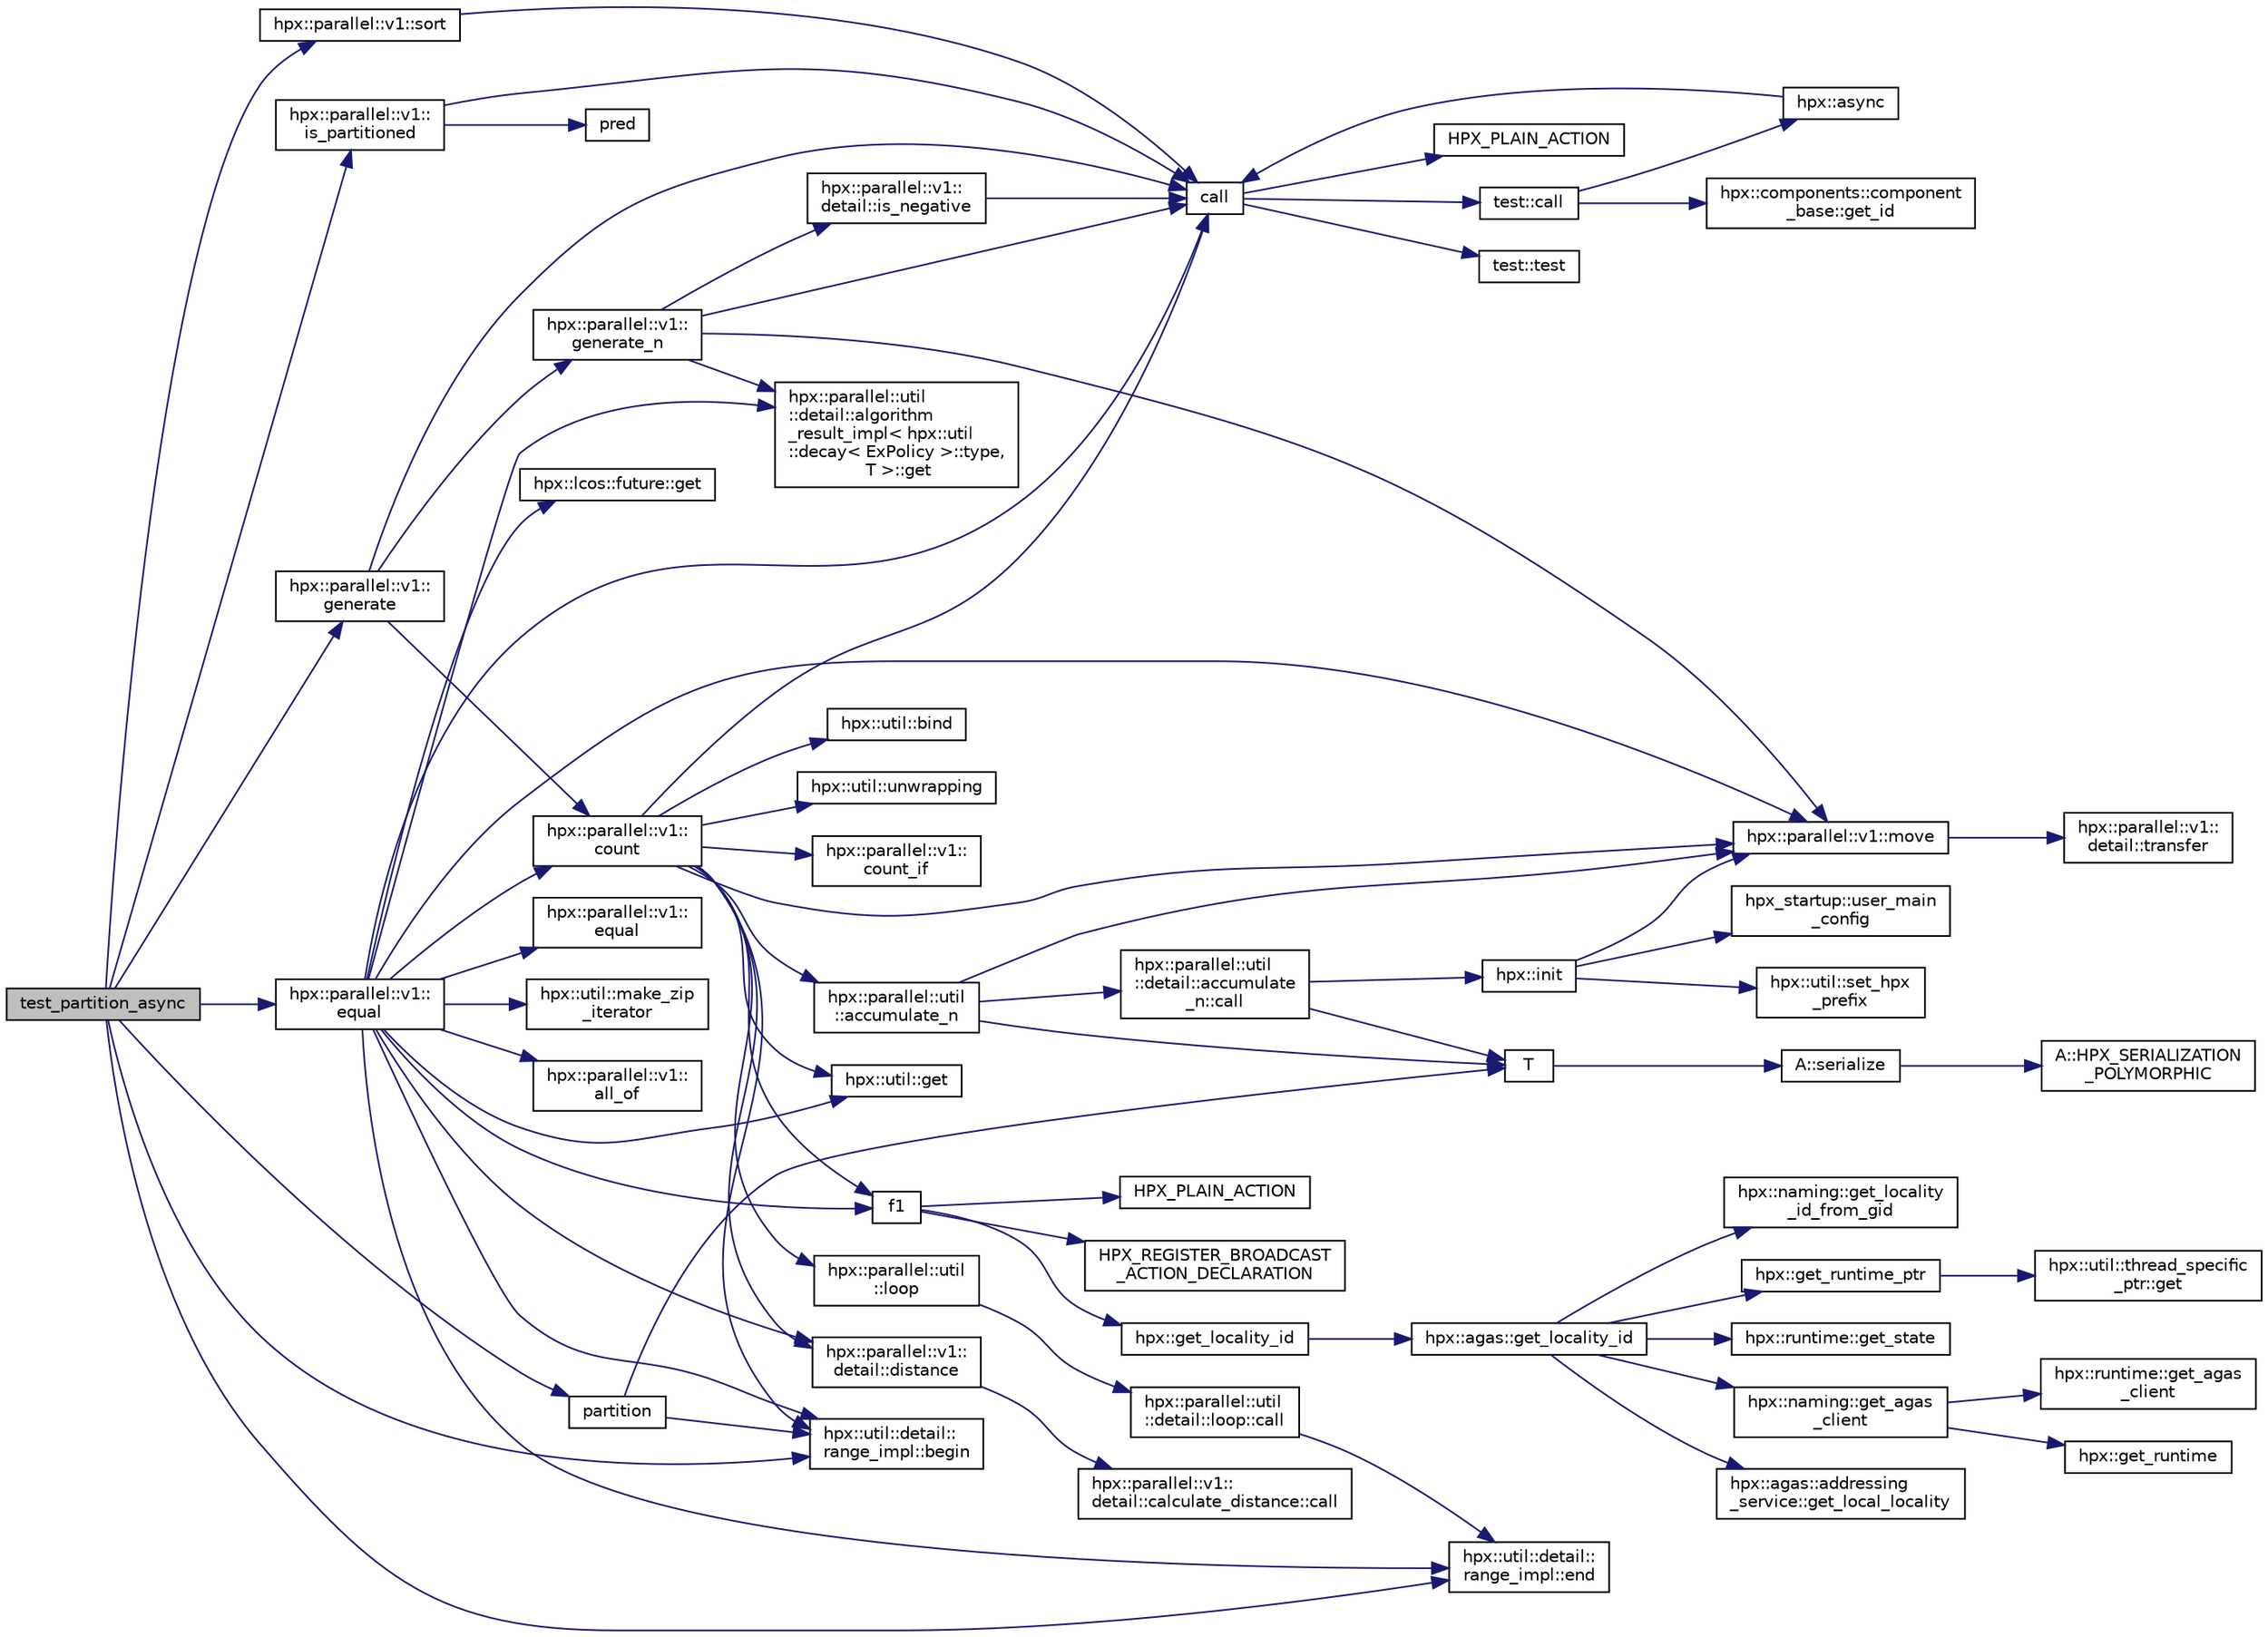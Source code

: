 digraph "test_partition_async"
{
  edge [fontname="Helvetica",fontsize="10",labelfontname="Helvetica",labelfontsize="10"];
  node [fontname="Helvetica",fontsize="10",shape=record];
  rankdir="LR";
  Node170 [label="test_partition_async",height=0.2,width=0.4,color="black", fillcolor="grey75", style="filled", fontcolor="black"];
  Node170 -> Node171 [color="midnightblue",fontsize="10",style="solid",fontname="Helvetica"];
  Node171 [label="hpx::parallel::v1::\lgenerate",height=0.2,width=0.4,color="black", fillcolor="white", style="filled",URL="$db/db9/namespacehpx_1_1parallel_1_1v1.html#a1f74f2be2954d6fbd8278df5fedb946a"];
  Node171 -> Node172 [color="midnightblue",fontsize="10",style="solid",fontname="Helvetica"];
  Node172 [label="hpx::parallel::v1::\lgenerate_n",height=0.2,width=0.4,color="black", fillcolor="white", style="filled",URL="$db/db9/namespacehpx_1_1parallel_1_1v1.html#a9fd6a170d9742750007e88805764ec8a"];
  Node172 -> Node173 [color="midnightblue",fontsize="10",style="solid",fontname="Helvetica"];
  Node173 [label="hpx::parallel::v1::\ldetail::is_negative",height=0.2,width=0.4,color="black", fillcolor="white", style="filled",URL="$d2/ddd/namespacehpx_1_1parallel_1_1v1_1_1detail.html#adf2e40fc4b20ad0fd442ee3118a4d527"];
  Node173 -> Node174 [color="midnightblue",fontsize="10",style="solid",fontname="Helvetica"];
  Node174 [label="call",height=0.2,width=0.4,color="black", fillcolor="white", style="filled",URL="$d2/d67/promise__1620_8cpp.html#a58357f0b82bc761e1d0b9091ed563a70"];
  Node174 -> Node175 [color="midnightblue",fontsize="10",style="solid",fontname="Helvetica"];
  Node175 [label="test::test",height=0.2,width=0.4,color="black", fillcolor="white", style="filled",URL="$d8/d89/structtest.html#ab42d5ece712d716b04cb3f686f297a26"];
  Node174 -> Node176 [color="midnightblue",fontsize="10",style="solid",fontname="Helvetica"];
  Node176 [label="HPX_PLAIN_ACTION",height=0.2,width=0.4,color="black", fillcolor="white", style="filled",URL="$d2/d67/promise__1620_8cpp.html#ab96aab827a4b1fcaf66cfe0ba83fef23"];
  Node174 -> Node177 [color="midnightblue",fontsize="10",style="solid",fontname="Helvetica"];
  Node177 [label="test::call",height=0.2,width=0.4,color="black", fillcolor="white", style="filled",URL="$d8/d89/structtest.html#aeb29e7ed6518b9426ccf1344c52620ae"];
  Node177 -> Node178 [color="midnightblue",fontsize="10",style="solid",fontname="Helvetica"];
  Node178 [label="hpx::async",height=0.2,width=0.4,color="black", fillcolor="white", style="filled",URL="$d8/d83/namespacehpx.html#acb7d8e37b73b823956ce144f9a57eaa4"];
  Node178 -> Node174 [color="midnightblue",fontsize="10",style="solid",fontname="Helvetica"];
  Node177 -> Node179 [color="midnightblue",fontsize="10",style="solid",fontname="Helvetica"];
  Node179 [label="hpx::components::component\l_base::get_id",height=0.2,width=0.4,color="black", fillcolor="white", style="filled",URL="$d2/de6/classhpx_1_1components_1_1component__base.html#a4c8fd93514039bdf01c48d66d82b19cd"];
  Node172 -> Node180 [color="midnightblue",fontsize="10",style="solid",fontname="Helvetica"];
  Node180 [label="hpx::parallel::util\l::detail::algorithm\l_result_impl\< hpx::util\l::decay\< ExPolicy \>::type,\l T \>::get",height=0.2,width=0.4,color="black", fillcolor="white", style="filled",URL="$d2/d42/structhpx_1_1parallel_1_1util_1_1detail_1_1algorithm__result__impl.html#ab5b051e8ec74eff5e0e62fd63f5d377e"];
  Node172 -> Node181 [color="midnightblue",fontsize="10",style="solid",fontname="Helvetica"];
  Node181 [label="hpx::parallel::v1::move",height=0.2,width=0.4,color="black", fillcolor="white", style="filled",URL="$db/db9/namespacehpx_1_1parallel_1_1v1.html#aa7c4ede081ce786c9d1eb1adff495cfc"];
  Node181 -> Node182 [color="midnightblue",fontsize="10",style="solid",fontname="Helvetica"];
  Node182 [label="hpx::parallel::v1::\ldetail::transfer",height=0.2,width=0.4,color="black", fillcolor="white", style="filled",URL="$d2/ddd/namespacehpx_1_1parallel_1_1v1_1_1detail.html#ab1b56a05e1885ca7cc7ffa1804dd2f3c"];
  Node172 -> Node174 [color="midnightblue",fontsize="10",style="solid",fontname="Helvetica"];
  Node171 -> Node183 [color="midnightblue",fontsize="10",style="solid",fontname="Helvetica"];
  Node183 [label="hpx::parallel::v1::\lcount",height=0.2,width=0.4,color="black", fillcolor="white", style="filled",URL="$db/db9/namespacehpx_1_1parallel_1_1v1.html#a19d058114a2bd44801aab4176b188e23"];
  Node183 -> Node184 [color="midnightblue",fontsize="10",style="solid",fontname="Helvetica"];
  Node184 [label="hpx::parallel::v1::\lcount_if",height=0.2,width=0.4,color="black", fillcolor="white", style="filled",URL="$db/db9/namespacehpx_1_1parallel_1_1v1.html#ad836ff017ec208c2d6388a9b47b05ce0"];
  Node183 -> Node185 [color="midnightblue",fontsize="10",style="solid",fontname="Helvetica"];
  Node185 [label="f1",height=0.2,width=0.4,color="black", fillcolor="white", style="filled",URL="$d8/d8b/broadcast_8cpp.html#a1751fbd41f2529b84514a9dbd767959a"];
  Node185 -> Node186 [color="midnightblue",fontsize="10",style="solid",fontname="Helvetica"];
  Node186 [label="hpx::get_locality_id",height=0.2,width=0.4,color="black", fillcolor="white", style="filled",URL="$d8/d83/namespacehpx.html#a158d7c54a657bb364c1704033010697b",tooltip="Return the number of the locality this function is being called from. "];
  Node186 -> Node187 [color="midnightblue",fontsize="10",style="solid",fontname="Helvetica"];
  Node187 [label="hpx::agas::get_locality_id",height=0.2,width=0.4,color="black", fillcolor="white", style="filled",URL="$dc/d54/namespacehpx_1_1agas.html#a491cc2ddecdf0f1a9129900caa6a4d3e"];
  Node187 -> Node188 [color="midnightblue",fontsize="10",style="solid",fontname="Helvetica"];
  Node188 [label="hpx::get_runtime_ptr",height=0.2,width=0.4,color="black", fillcolor="white", style="filled",URL="$d8/d83/namespacehpx.html#af29daf2bb3e01b4d6495a1742b6cce64"];
  Node188 -> Node189 [color="midnightblue",fontsize="10",style="solid",fontname="Helvetica"];
  Node189 [label="hpx::util::thread_specific\l_ptr::get",height=0.2,width=0.4,color="black", fillcolor="white", style="filled",URL="$d4/d4c/structhpx_1_1util_1_1thread__specific__ptr.html#a3b27d8520710478aa41d1f74206bdba9"];
  Node187 -> Node190 [color="midnightblue",fontsize="10",style="solid",fontname="Helvetica"];
  Node190 [label="hpx::runtime::get_state",height=0.2,width=0.4,color="black", fillcolor="white", style="filled",URL="$d0/d7b/classhpx_1_1runtime.html#ab405f80e060dac95d624520f38b0524c"];
  Node187 -> Node191 [color="midnightblue",fontsize="10",style="solid",fontname="Helvetica"];
  Node191 [label="hpx::naming::get_agas\l_client",height=0.2,width=0.4,color="black", fillcolor="white", style="filled",URL="$d4/dc9/namespacehpx_1_1naming.html#a0408fffd5d34b620712a801b0ae3b032"];
  Node191 -> Node192 [color="midnightblue",fontsize="10",style="solid",fontname="Helvetica"];
  Node192 [label="hpx::get_runtime",height=0.2,width=0.4,color="black", fillcolor="white", style="filled",URL="$d8/d83/namespacehpx.html#aef902cc6c7dd3b9fbadf34d1e850a070"];
  Node191 -> Node193 [color="midnightblue",fontsize="10",style="solid",fontname="Helvetica"];
  Node193 [label="hpx::runtime::get_agas\l_client",height=0.2,width=0.4,color="black", fillcolor="white", style="filled",URL="$d0/d7b/classhpx_1_1runtime.html#aeb5dddd30d6b9861669af8ad44d1a96a"];
  Node187 -> Node194 [color="midnightblue",fontsize="10",style="solid",fontname="Helvetica"];
  Node194 [label="hpx::agas::addressing\l_service::get_local_locality",height=0.2,width=0.4,color="black", fillcolor="white", style="filled",URL="$db/d58/structhpx_1_1agas_1_1addressing__service.html#ab52c19a37c2a7a006c6c15f90ad0539c"];
  Node187 -> Node195 [color="midnightblue",fontsize="10",style="solid",fontname="Helvetica"];
  Node195 [label="hpx::naming::get_locality\l_id_from_gid",height=0.2,width=0.4,color="black", fillcolor="white", style="filled",URL="$d4/dc9/namespacehpx_1_1naming.html#a7fd43037784560bd04fda9b49e33529f"];
  Node185 -> Node196 [color="midnightblue",fontsize="10",style="solid",fontname="Helvetica"];
  Node196 [label="HPX_PLAIN_ACTION",height=0.2,width=0.4,color="black", fillcolor="white", style="filled",URL="$d8/d8b/broadcast_8cpp.html#a19685a0394ce6a99351f7a679f6eeefc"];
  Node185 -> Node197 [color="midnightblue",fontsize="10",style="solid",fontname="Helvetica"];
  Node197 [label="HPX_REGISTER_BROADCAST\l_ACTION_DECLARATION",height=0.2,width=0.4,color="black", fillcolor="white", style="filled",URL="$d7/d38/addressing__service_8cpp.html#a573d764d9cb34eec46a4bdffcf07875f"];
  Node183 -> Node198 [color="midnightblue",fontsize="10",style="solid",fontname="Helvetica"];
  Node198 [label="hpx::parallel::util\l::loop",height=0.2,width=0.4,color="black", fillcolor="white", style="filled",URL="$df/dc6/namespacehpx_1_1parallel_1_1util.html#a3f434e00f42929aac85debb8c5782213"];
  Node198 -> Node199 [color="midnightblue",fontsize="10",style="solid",fontname="Helvetica"];
  Node199 [label="hpx::parallel::util\l::detail::loop::call",height=0.2,width=0.4,color="black", fillcolor="white", style="filled",URL="$da/d06/structhpx_1_1parallel_1_1util_1_1detail_1_1loop.html#a5c5e8dbda782f09cdb7bc2509e3bf09e"];
  Node199 -> Node200 [color="midnightblue",fontsize="10",style="solid",fontname="Helvetica"];
  Node200 [label="hpx::util::detail::\lrange_impl::end",height=0.2,width=0.4,color="black", fillcolor="white", style="filled",URL="$d4/d4a/namespacehpx_1_1util_1_1detail_1_1range__impl.html#afb2ea48b0902f52ee4d8b764807b4316"];
  Node183 -> Node201 [color="midnightblue",fontsize="10",style="solid",fontname="Helvetica"];
  Node201 [label="hpx::util::bind",height=0.2,width=0.4,color="black", fillcolor="white", style="filled",URL="$df/dad/namespacehpx_1_1util.html#ad844caedf82a0173d6909d910c3e48c6"];
  Node183 -> Node181 [color="midnightblue",fontsize="10",style="solid",fontname="Helvetica"];
  Node183 -> Node202 [color="midnightblue",fontsize="10",style="solid",fontname="Helvetica"];
  Node202 [label="hpx::util::get",height=0.2,width=0.4,color="black", fillcolor="white", style="filled",URL="$df/dad/namespacehpx_1_1util.html#a5cbd3c41f03f4d4acaedaa4777e3cc02"];
  Node183 -> Node174 [color="midnightblue",fontsize="10",style="solid",fontname="Helvetica"];
  Node183 -> Node203 [color="midnightblue",fontsize="10",style="solid",fontname="Helvetica"];
  Node203 [label="hpx::parallel::v1::\ldetail::distance",height=0.2,width=0.4,color="black", fillcolor="white", style="filled",URL="$d2/ddd/namespacehpx_1_1parallel_1_1v1_1_1detail.html#a6bea3c6a5f470cad11f27ee6bab4a33f"];
  Node203 -> Node204 [color="midnightblue",fontsize="10",style="solid",fontname="Helvetica"];
  Node204 [label="hpx::parallel::v1::\ldetail::calculate_distance::call",height=0.2,width=0.4,color="black", fillcolor="white", style="filled",URL="$db/dfa/structhpx_1_1parallel_1_1v1_1_1detail_1_1calculate__distance.html#a950a6627830a7d019ac0e734b0a447bf"];
  Node183 -> Node205 [color="midnightblue",fontsize="10",style="solid",fontname="Helvetica"];
  Node205 [label="hpx::util::unwrapping",height=0.2,width=0.4,color="black", fillcolor="white", style="filled",URL="$df/dad/namespacehpx_1_1util.html#a7529d9ac687684c33403cdd1f9cef8e4"];
  Node183 -> Node206 [color="midnightblue",fontsize="10",style="solid",fontname="Helvetica"];
  Node206 [label="hpx::parallel::util\l::accumulate_n",height=0.2,width=0.4,color="black", fillcolor="white", style="filled",URL="$df/dc6/namespacehpx_1_1parallel_1_1util.html#af19f9a2722f97c2247ea5d0dbb5e2d25"];
  Node206 -> Node207 [color="midnightblue",fontsize="10",style="solid",fontname="Helvetica"];
  Node207 [label="hpx::parallel::util\l::detail::accumulate\l_n::call",height=0.2,width=0.4,color="black", fillcolor="white", style="filled",URL="$d8/d3b/structhpx_1_1parallel_1_1util_1_1detail_1_1accumulate__n.html#a765aceb8ab313fc92f7c4aaf70ccca8f"];
  Node207 -> Node208 [color="midnightblue",fontsize="10",style="solid",fontname="Helvetica"];
  Node208 [label="hpx::init",height=0.2,width=0.4,color="black", fillcolor="white", style="filled",URL="$d8/d83/namespacehpx.html#a3c694ea960b47c56b33351ba16e3d76b",tooltip="Main entry point for launching the HPX runtime system. "];
  Node208 -> Node209 [color="midnightblue",fontsize="10",style="solid",fontname="Helvetica"];
  Node209 [label="hpx::util::set_hpx\l_prefix",height=0.2,width=0.4,color="black", fillcolor="white", style="filled",URL="$df/dad/namespacehpx_1_1util.html#ae40a23c1ba0a48d9304dcf717a95793e"];
  Node208 -> Node210 [color="midnightblue",fontsize="10",style="solid",fontname="Helvetica"];
  Node210 [label="hpx_startup::user_main\l_config",height=0.2,width=0.4,color="black", fillcolor="white", style="filled",URL="$d3/dd2/namespacehpx__startup.html#aaac571d88bd3912a4225a23eb3261637"];
  Node208 -> Node181 [color="midnightblue",fontsize="10",style="solid",fontname="Helvetica"];
  Node207 -> Node211 [color="midnightblue",fontsize="10",style="solid",fontname="Helvetica"];
  Node211 [label="T",height=0.2,width=0.4,color="black", fillcolor="white", style="filled",URL="$db/d33/polymorphic__semiintrusive__template_8cpp.html#ad187658f9cb91c1312b39ae7e896f1ea"];
  Node211 -> Node212 [color="midnightblue",fontsize="10",style="solid",fontname="Helvetica"];
  Node212 [label="A::serialize",height=0.2,width=0.4,color="black", fillcolor="white", style="filled",URL="$d7/da0/struct_a.html#a5f5c287cf471e274ed9dda0da1592212"];
  Node212 -> Node213 [color="midnightblue",fontsize="10",style="solid",fontname="Helvetica"];
  Node213 [label="A::HPX_SERIALIZATION\l_POLYMORPHIC",height=0.2,width=0.4,color="black", fillcolor="white", style="filled",URL="$d7/da0/struct_a.html#ada978cc156cebbafddb1f3aa4c01918c"];
  Node206 -> Node181 [color="midnightblue",fontsize="10",style="solid",fontname="Helvetica"];
  Node206 -> Node211 [color="midnightblue",fontsize="10",style="solid",fontname="Helvetica"];
  Node183 -> Node214 [color="midnightblue",fontsize="10",style="solid",fontname="Helvetica"];
  Node214 [label="hpx::util::detail::\lrange_impl::begin",height=0.2,width=0.4,color="black", fillcolor="white", style="filled",URL="$d4/d4a/namespacehpx_1_1util_1_1detail_1_1range__impl.html#a31e165df2b865cdd961f35ce938db41a"];
  Node171 -> Node174 [color="midnightblue",fontsize="10",style="solid",fontname="Helvetica"];
  Node170 -> Node214 [color="midnightblue",fontsize="10",style="solid",fontname="Helvetica"];
  Node170 -> Node200 [color="midnightblue",fontsize="10",style="solid",fontname="Helvetica"];
  Node170 -> Node215 [color="midnightblue",fontsize="10",style="solid",fontname="Helvetica"];
  Node215 [label="partition",height=0.2,width=0.4,color="black", fillcolor="white", style="filled",URL="$d3/d1e/quicksort_8cpp.html#a036bce8f1d8715bef11fc9c9fe2854da"];
  Node215 -> Node211 [color="midnightblue",fontsize="10",style="solid",fontname="Helvetica"];
  Node215 -> Node214 [color="midnightblue",fontsize="10",style="solid",fontname="Helvetica"];
  Node170 -> Node216 [color="midnightblue",fontsize="10",style="solid",fontname="Helvetica"];
  Node216 [label="hpx::parallel::v1::\lis_partitioned",height=0.2,width=0.4,color="black", fillcolor="white", style="filled",URL="$db/db9/namespacehpx_1_1parallel_1_1v1.html#ad7462a990ff3755c73bf5cfa130cd70a"];
  Node216 -> Node174 [color="midnightblue",fontsize="10",style="solid",fontname="Helvetica"];
  Node216 -> Node217 [color="midnightblue",fontsize="10",style="solid",fontname="Helvetica"];
  Node217 [label="pred",height=0.2,width=0.4,color="black", fillcolor="white", style="filled",URL="$dc/d8b/cxx11__std__thread_8cpp.html#a31ff3168522b47b050989c5e07dd8408"];
  Node170 -> Node218 [color="midnightblue",fontsize="10",style="solid",fontname="Helvetica"];
  Node218 [label="hpx::parallel::v1::sort",height=0.2,width=0.4,color="black", fillcolor="white", style="filled",URL="$db/db9/namespacehpx_1_1parallel_1_1v1.html#ae1153bd13c544f90055c5ca181145297"];
  Node218 -> Node174 [color="midnightblue",fontsize="10",style="solid",fontname="Helvetica"];
  Node170 -> Node219 [color="midnightblue",fontsize="10",style="solid",fontname="Helvetica"];
  Node219 [label="hpx::parallel::v1::\lequal",height=0.2,width=0.4,color="black", fillcolor="white", style="filled",URL="$db/db9/namespacehpx_1_1parallel_1_1v1.html#a0c7fdfade58cb9d4dda65892a877aa58"];
  Node219 -> Node220 [color="midnightblue",fontsize="10",style="solid",fontname="Helvetica"];
  Node220 [label="hpx::parallel::v1::\lequal",height=0.2,width=0.4,color="black", fillcolor="white", style="filled",URL="$db/db9/namespacehpx_1_1parallel_1_1v1.html#aae6a4bb3c2e497c3bf1425763047b39d"];
  Node219 -> Node180 [color="midnightblue",fontsize="10",style="solid",fontname="Helvetica"];
  Node219 -> Node183 [color="midnightblue",fontsize="10",style="solid",fontname="Helvetica"];
  Node219 -> Node203 [color="midnightblue",fontsize="10",style="solid",fontname="Helvetica"];
  Node219 -> Node185 [color="midnightblue",fontsize="10",style="solid",fontname="Helvetica"];
  Node219 -> Node202 [color="midnightblue",fontsize="10",style="solid",fontname="Helvetica"];
  Node219 -> Node174 [color="midnightblue",fontsize="10",style="solid",fontname="Helvetica"];
  Node219 -> Node221 [color="midnightblue",fontsize="10",style="solid",fontname="Helvetica"];
  Node221 [label="hpx::util::make_zip\l_iterator",height=0.2,width=0.4,color="black", fillcolor="white", style="filled",URL="$df/dad/namespacehpx_1_1util.html#a2f68369b316e5699be2c81c04e3ee209"];
  Node219 -> Node181 [color="midnightblue",fontsize="10",style="solid",fontname="Helvetica"];
  Node219 -> Node222 [color="midnightblue",fontsize="10",style="solid",fontname="Helvetica"];
  Node222 [label="hpx::parallel::v1::\lall_of",height=0.2,width=0.4,color="black", fillcolor="white", style="filled",URL="$db/db9/namespacehpx_1_1parallel_1_1v1.html#ae249c03ff2e6e0003c2ac15c1ec13087"];
  Node219 -> Node214 [color="midnightblue",fontsize="10",style="solid",fontname="Helvetica"];
  Node219 -> Node200 [color="midnightblue",fontsize="10",style="solid",fontname="Helvetica"];
  Node219 -> Node223 [color="midnightblue",fontsize="10",style="solid",fontname="Helvetica"];
  Node223 [label="hpx::lcos::future::get",height=0.2,width=0.4,color="black", fillcolor="white", style="filled",URL="$d0/d33/classhpx_1_1lcos_1_1future.html#a8c28269486d5620ac48af349f17bb41c"];
}
